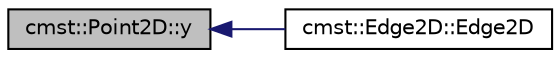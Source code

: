 digraph "cmst::Point2D::y"
{
  edge [fontname="Helvetica",fontsize="10",labelfontname="Helvetica",labelfontsize="10"];
  node [fontname="Helvetica",fontsize="10",shape=record];
  rankdir="LR";
  Node1 [label="cmst::Point2D::y",height=0.2,width=0.4,color="black", fillcolor="grey75", style="filled", fontcolor="black"];
  Node1 -> Node2 [dir="back",color="midnightblue",fontsize="10",style="solid"];
  Node2 [label="cmst::Edge2D::Edge2D",height=0.2,width=0.4,color="black", fillcolor="white", style="filled",URL="$classcmst_1_1_edge2_d.html#a0d1166315f84757395e889d3225e2ae0"];
}
